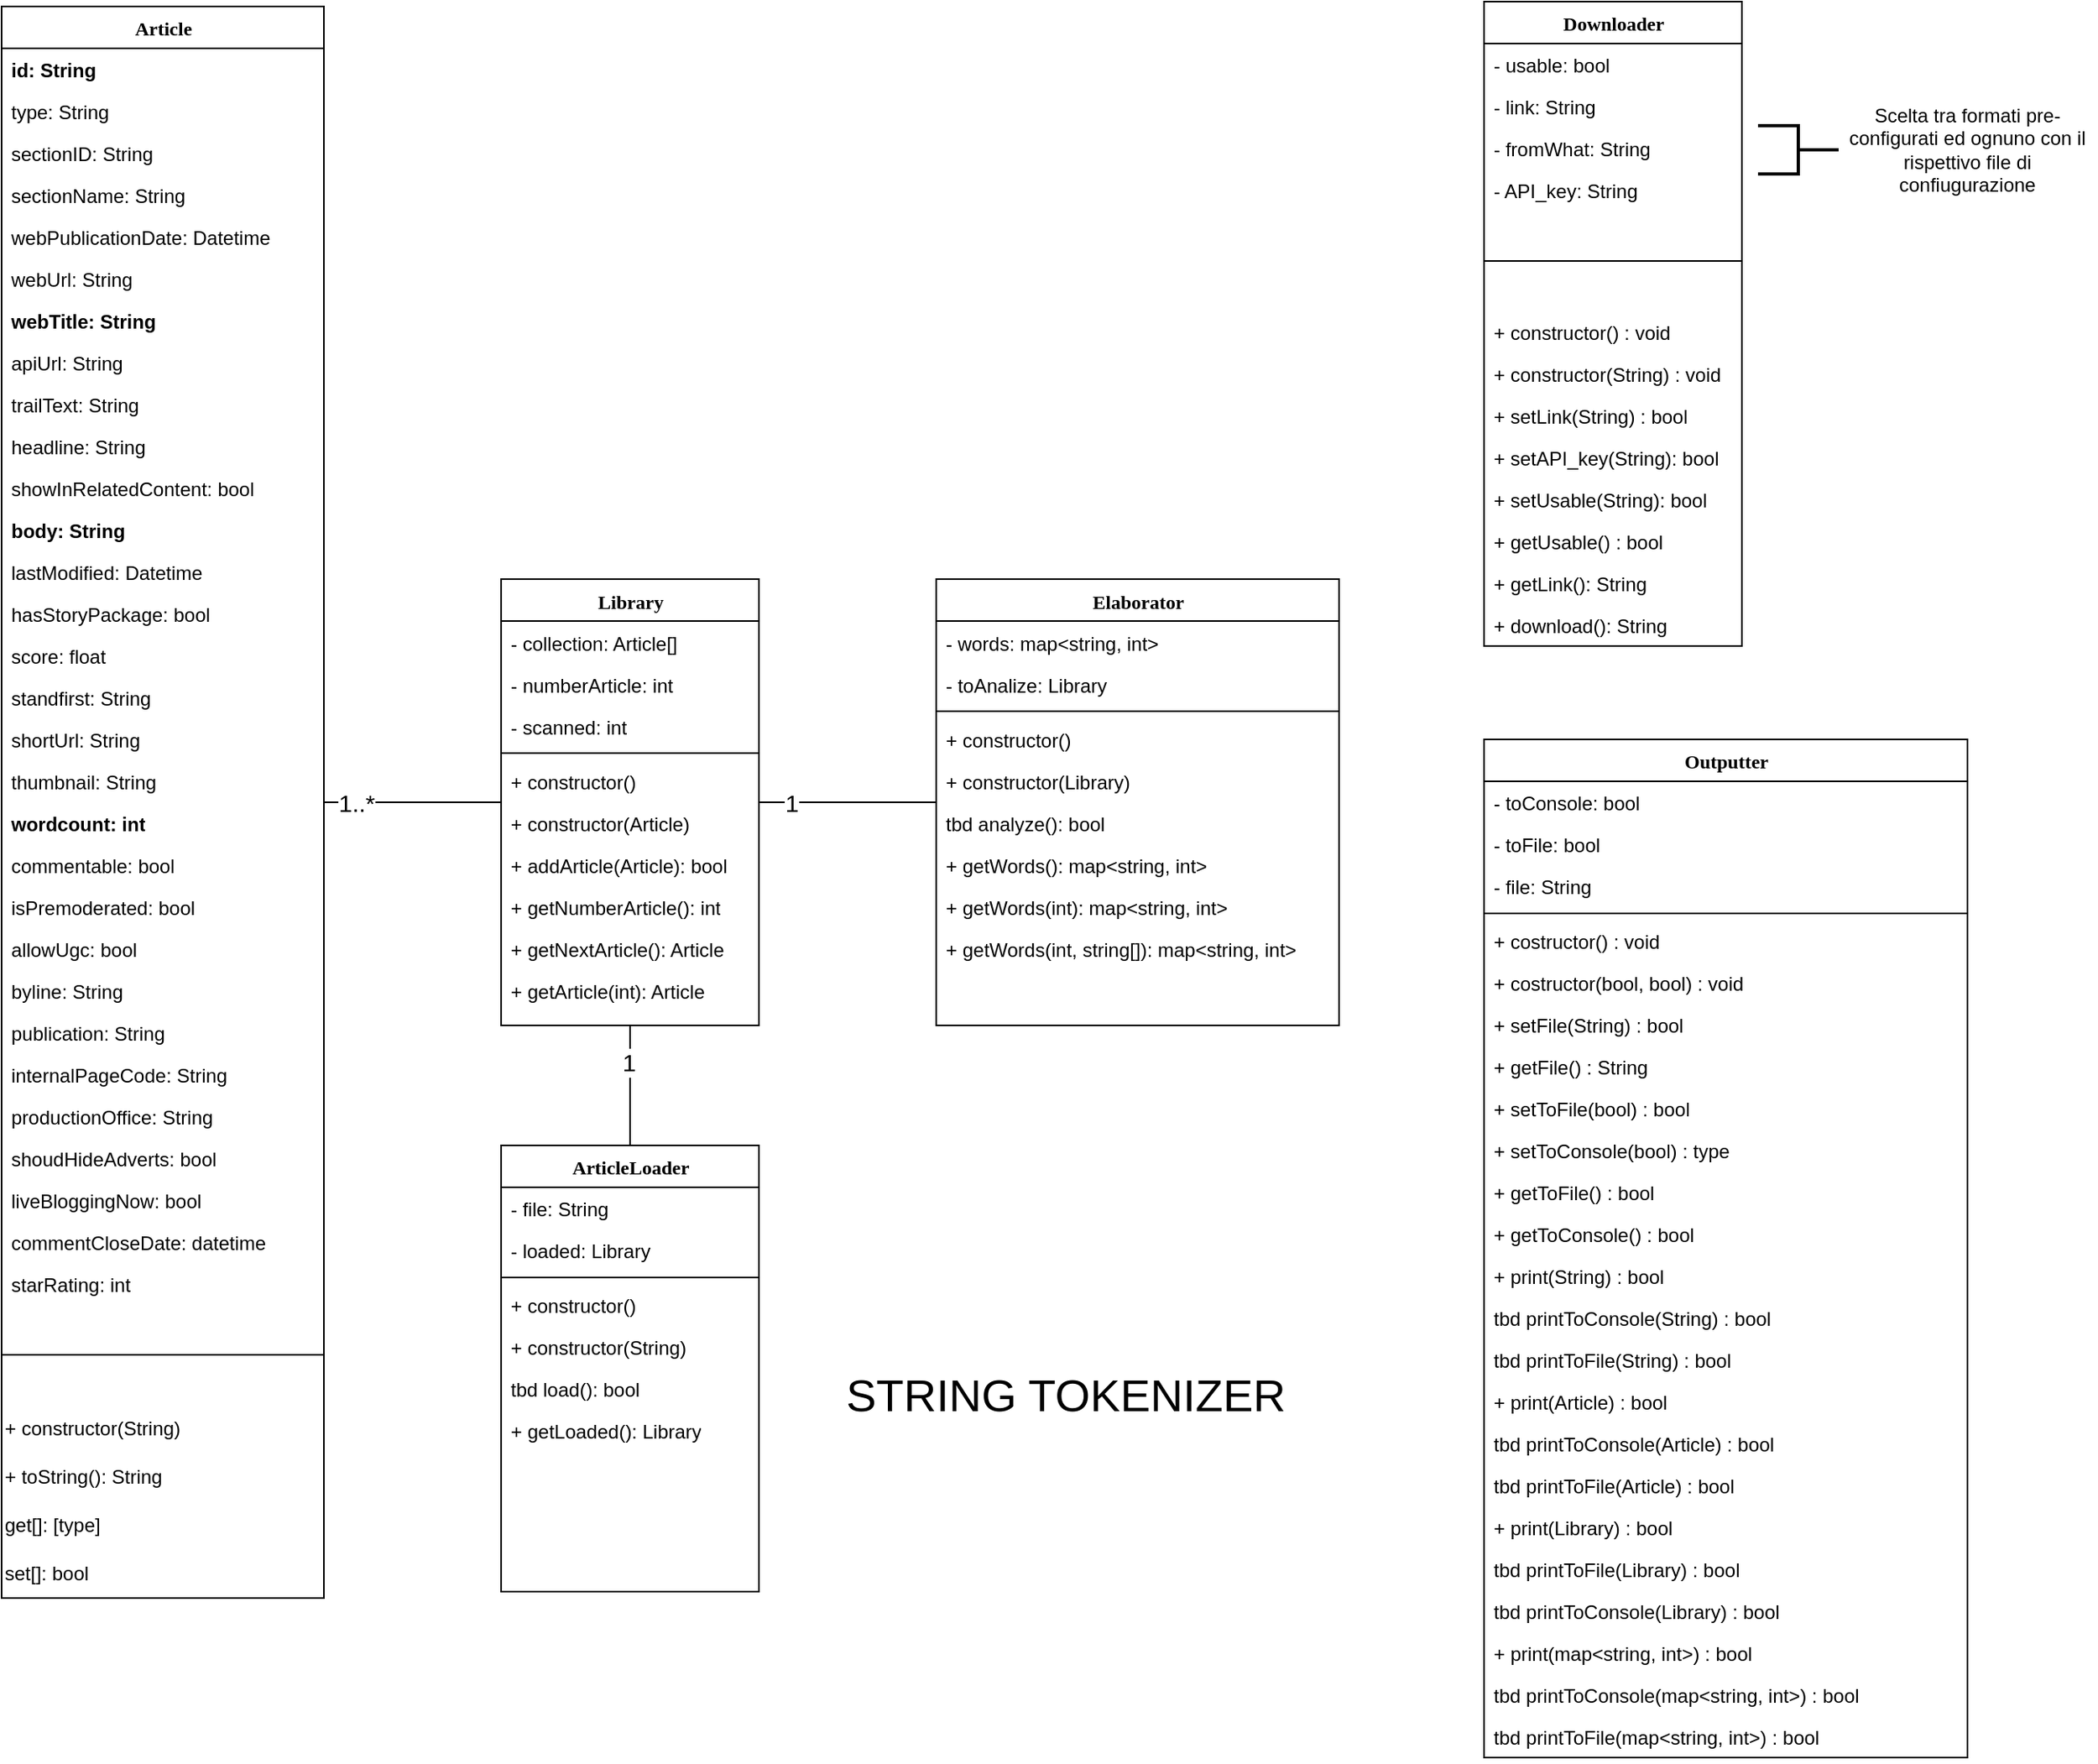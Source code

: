<mxfile version="21.2.7" type="github">
  <diagram name="Page-1" id="9f46799a-70d6-7492-0946-bef42562c5a5">
    <mxGraphModel dx="2074" dy="1051" grid="1" gridSize="10" guides="1" tooltips="1" connect="1" arrows="1" fold="1" page="1" pageScale="1" pageWidth="1100" pageHeight="850" background="none" math="0" shadow="0">
      <root>
        <mxCell id="0" />
        <mxCell id="1" parent="0" />
        <mxCell id="78961159f06e98e8-17" value="Downloader" style="swimlane;html=1;fontStyle=1;align=center;verticalAlign=top;childLayout=stackLayout;horizontal=1;startSize=26;horizontalStack=0;resizeParent=1;resizeLast=0;collapsible=1;marginBottom=0;swimlaneFillColor=#ffffff;rounded=0;shadow=0;comic=0;labelBackgroundColor=none;strokeWidth=1;fillColor=none;fontFamily=Verdana;fontSize=12" parent="1" vertex="1">
          <mxGeometry x="1110" y="80" width="160" height="400" as="geometry">
            <mxRectangle x="90" y="83" width="120" height="30" as="alternateBounds" />
          </mxGeometry>
        </mxCell>
        <mxCell id="78961159f06e98e8-21" value="- usable: bool" style="text;html=1;strokeColor=none;fillColor=none;align=left;verticalAlign=top;spacingLeft=4;spacingRight=4;whiteSpace=wrap;overflow=hidden;rotatable=0;points=[[0,0.5],[1,0.5]];portConstraint=eastwest;" parent="78961159f06e98e8-17" vertex="1">
          <mxGeometry y="26" width="160" height="26" as="geometry" />
        </mxCell>
        <mxCell id="78961159f06e98e8-23" value="- link: String" style="text;html=1;strokeColor=none;fillColor=none;align=left;verticalAlign=top;spacingLeft=4;spacingRight=4;whiteSpace=wrap;overflow=hidden;rotatable=0;points=[[0,0.5],[1,0.5]];portConstraint=eastwest;" parent="78961159f06e98e8-17" vertex="1">
          <mxGeometry y="52" width="160" height="26" as="geometry" />
        </mxCell>
        <mxCell id="8sCjApHdLS3MO6E08IOd-112" value="- fromWhat: String" style="text;html=1;strokeColor=none;fillColor=none;align=left;verticalAlign=top;spacingLeft=4;spacingRight=4;whiteSpace=wrap;overflow=hidden;rotatable=0;points=[[0,0.5],[1,0.5]];portConstraint=eastwest;" parent="78961159f06e98e8-17" vertex="1">
          <mxGeometry y="78" width="160" height="26" as="geometry" />
        </mxCell>
        <mxCell id="8sCjApHdLS3MO6E08IOd-110" value="- API_key: String" style="text;html=1;strokeColor=none;fillColor=none;align=left;verticalAlign=top;spacingLeft=4;spacingRight=4;whiteSpace=wrap;overflow=hidden;rotatable=0;points=[[0,0.5],[1,0.5]];portConstraint=eastwest;" parent="78961159f06e98e8-17" vertex="1">
          <mxGeometry y="104" width="160" height="26" as="geometry" />
        </mxCell>
        <mxCell id="78961159f06e98e8-19" value="" style="line;html=1;strokeWidth=1;fillColor=none;align=left;verticalAlign=middle;spacingTop=-1;spacingLeft=3;spacingRight=3;rotatable=0;labelPosition=right;points=[];portConstraint=eastwest;" parent="78961159f06e98e8-17" vertex="1">
          <mxGeometry y="130" width="160" height="62" as="geometry" />
        </mxCell>
        <mxCell id="78961159f06e98e8-20" value="+ constructor() : void" style="text;html=1;strokeColor=none;fillColor=none;align=left;verticalAlign=top;spacingLeft=4;spacingRight=4;whiteSpace=wrap;overflow=hidden;rotatable=0;points=[[0,0.5],[1,0.5]];portConstraint=eastwest;" parent="78961159f06e98e8-17" vertex="1">
          <mxGeometry y="192" width="160" height="26" as="geometry" />
        </mxCell>
        <mxCell id="78961159f06e98e8-27" value="+ constructor(String) : void" style="text;html=1;strokeColor=none;fillColor=none;align=left;verticalAlign=top;spacingLeft=4;spacingRight=4;whiteSpace=wrap;overflow=hidden;rotatable=0;points=[[0,0.5],[1,0.5]];portConstraint=eastwest;" parent="78961159f06e98e8-17" vertex="1">
          <mxGeometry y="218" width="160" height="26" as="geometry" />
        </mxCell>
        <mxCell id="8sCjApHdLS3MO6E08IOd-1" value="+ setLink(String) : bool" style="text;html=1;strokeColor=none;fillColor=none;align=left;verticalAlign=top;spacingLeft=4;spacingRight=4;whiteSpace=wrap;overflow=hidden;rotatable=0;points=[[0,0.5],[1,0.5]];portConstraint=eastwest;" parent="78961159f06e98e8-17" vertex="1">
          <mxGeometry y="244" width="160" height="26" as="geometry" />
        </mxCell>
        <mxCell id="8sCjApHdLS3MO6E08IOd-120" value="+ setAPI_key(String): bool" style="text;html=1;strokeColor=none;fillColor=none;align=left;verticalAlign=top;spacingLeft=4;spacingRight=4;whiteSpace=wrap;overflow=hidden;rotatable=0;points=[[0,0.5],[1,0.5]];portConstraint=eastwest;" parent="78961159f06e98e8-17" vertex="1">
          <mxGeometry y="270" width="160" height="26" as="geometry" />
        </mxCell>
        <mxCell id="8sCjApHdLS3MO6E08IOd-5" value="+ setUsable(String): bool" style="text;html=1;strokeColor=none;fillColor=none;align=left;verticalAlign=top;spacingLeft=4;spacingRight=4;whiteSpace=wrap;overflow=hidden;rotatable=0;points=[[0,0.5],[1,0.5]];portConstraint=eastwest;" parent="78961159f06e98e8-17" vertex="1">
          <mxGeometry y="296" width="160" height="26" as="geometry" />
        </mxCell>
        <mxCell id="8sCjApHdLS3MO6E08IOd-6" value="+ getUsable() : bool" style="text;html=1;strokeColor=none;fillColor=none;align=left;verticalAlign=top;spacingLeft=4;spacingRight=4;whiteSpace=wrap;overflow=hidden;rotatable=0;points=[[0,0.5],[1,0.5]];portConstraint=eastwest;" parent="78961159f06e98e8-17" vertex="1">
          <mxGeometry y="322" width="160" height="26" as="geometry" />
        </mxCell>
        <mxCell id="8sCjApHdLS3MO6E08IOd-7" value="+ getLink(): String" style="text;html=1;strokeColor=none;fillColor=none;align=left;verticalAlign=top;spacingLeft=4;spacingRight=4;whiteSpace=wrap;overflow=hidden;rotatable=0;points=[[0,0.5],[1,0.5]];portConstraint=eastwest;" parent="78961159f06e98e8-17" vertex="1">
          <mxGeometry y="348" width="160" height="26" as="geometry" />
        </mxCell>
        <mxCell id="8sCjApHdLS3MO6E08IOd-9" value="+ download(): String" style="text;html=1;strokeColor=none;fillColor=none;align=left;verticalAlign=top;spacingLeft=4;spacingRight=4;whiteSpace=wrap;overflow=hidden;rotatable=0;points=[[0,0.5],[1,0.5]];portConstraint=eastwest;" parent="78961159f06e98e8-17" vertex="1">
          <mxGeometry y="374" width="160" height="26" as="geometry" />
        </mxCell>
        <mxCell id="78961159f06e98e8-30" value="Elaborator" style="swimlane;html=1;fontStyle=1;align=center;verticalAlign=top;childLayout=stackLayout;horizontal=1;startSize=26;horizontalStack=0;resizeParent=1;resizeLast=0;collapsible=1;marginBottom=0;swimlaneFillColor=#ffffff;rounded=0;shadow=0;comic=0;labelBackgroundColor=none;strokeWidth=1;fillColor=none;fontFamily=Verdana;fontSize=12" parent="1" vertex="1">
          <mxGeometry x="770" y="438.5" width="250" height="277" as="geometry" />
        </mxCell>
        <mxCell id="78961159f06e98e8-31" value="- words: map&amp;lt;string, int&amp;gt;" style="text;html=1;strokeColor=none;fillColor=none;align=left;verticalAlign=top;spacingLeft=4;spacingRight=4;whiteSpace=wrap;overflow=hidden;rotatable=0;points=[[0,0.5],[1,0.5]];portConstraint=eastwest;" parent="78961159f06e98e8-30" vertex="1">
          <mxGeometry y="26" width="250" height="26" as="geometry" />
        </mxCell>
        <mxCell id="78961159f06e98e8-32" value="- toAnalize: Library" style="text;html=1;strokeColor=none;fillColor=none;align=left;verticalAlign=top;spacingLeft=4;spacingRight=4;whiteSpace=wrap;overflow=hidden;rotatable=0;points=[[0,0.5],[1,0.5]];portConstraint=eastwest;" parent="78961159f06e98e8-30" vertex="1">
          <mxGeometry y="52" width="250" height="26" as="geometry" />
        </mxCell>
        <mxCell id="78961159f06e98e8-38" value="" style="line;html=1;strokeWidth=1;fillColor=none;align=left;verticalAlign=middle;spacingTop=-1;spacingLeft=3;spacingRight=3;rotatable=0;labelPosition=right;points=[];portConstraint=eastwest;" parent="78961159f06e98e8-30" vertex="1">
          <mxGeometry y="78" width="250" height="8" as="geometry" />
        </mxCell>
        <mxCell id="78961159f06e98e8-39" value="+ constructor()" style="text;html=1;strokeColor=none;fillColor=none;align=left;verticalAlign=top;spacingLeft=4;spacingRight=4;whiteSpace=wrap;overflow=hidden;rotatable=0;points=[[0,0.5],[1,0.5]];portConstraint=eastwest;" parent="78961159f06e98e8-30" vertex="1">
          <mxGeometry y="86" width="250" height="26" as="geometry" />
        </mxCell>
        <mxCell id="78961159f06e98e8-40" value="+ constructor(Library)" style="text;html=1;strokeColor=none;fillColor=none;align=left;verticalAlign=top;spacingLeft=4;spacingRight=4;whiteSpace=wrap;overflow=hidden;rotatable=0;points=[[0,0.5],[1,0.5]];portConstraint=eastwest;" parent="78961159f06e98e8-30" vertex="1">
          <mxGeometry y="112" width="250" height="26" as="geometry" />
        </mxCell>
        <mxCell id="8sCjApHdLS3MO6E08IOd-157" value="tbd analyze(): bool" style="text;html=1;strokeColor=none;fillColor=none;align=left;verticalAlign=top;spacingLeft=4;spacingRight=4;whiteSpace=wrap;overflow=hidden;rotatable=0;points=[[0,0.5],[1,0.5]];portConstraint=eastwest;" parent="78961159f06e98e8-30" vertex="1">
          <mxGeometry y="138" width="250" height="26" as="geometry" />
        </mxCell>
        <mxCell id="8sCjApHdLS3MO6E08IOd-158" value="+ getWords(): map&amp;lt;string, int&amp;gt;" style="text;html=1;strokeColor=none;fillColor=none;align=left;verticalAlign=top;spacingLeft=4;spacingRight=4;whiteSpace=wrap;overflow=hidden;rotatable=0;points=[[0,0.5],[1,0.5]];portConstraint=eastwest;" parent="78961159f06e98e8-30" vertex="1">
          <mxGeometry y="164" width="250" height="26" as="geometry" />
        </mxCell>
        <mxCell id="8sCjApHdLS3MO6E08IOd-160" value="+ getWords(int): map&amp;lt;string, int&amp;gt;" style="text;html=1;strokeColor=none;fillColor=none;align=left;verticalAlign=top;spacingLeft=4;spacingRight=4;whiteSpace=wrap;overflow=hidden;rotatable=0;points=[[0,0.5],[1,0.5]];portConstraint=eastwest;" parent="78961159f06e98e8-30" vertex="1">
          <mxGeometry y="190" width="250" height="26" as="geometry" />
        </mxCell>
        <mxCell id="qIOgazq1qThbYiPx0Ele-1" value="+ getWords(int, string[]): map&amp;lt;string, int&amp;gt;" style="text;html=1;strokeColor=none;fillColor=none;align=left;verticalAlign=top;spacingLeft=4;spacingRight=4;whiteSpace=wrap;overflow=hidden;rotatable=0;points=[[0,0.5],[1,0.5]];portConstraint=eastwest;" parent="78961159f06e98e8-30" vertex="1">
          <mxGeometry y="216" width="250" height="26" as="geometry" />
        </mxCell>
        <mxCell id="78961159f06e98e8-43" value="Outputter" style="swimlane;html=1;fontStyle=1;align=center;verticalAlign=top;childLayout=stackLayout;horizontal=1;startSize=26;horizontalStack=0;resizeParent=1;resizeLast=0;collapsible=1;marginBottom=0;swimlaneFillColor=#ffffff;rounded=0;shadow=0;comic=0;labelBackgroundColor=none;strokeWidth=1;fillColor=none;fontFamily=Verdana;fontSize=12" parent="1" vertex="1">
          <mxGeometry x="1110" y="538" width="300" height="632" as="geometry" />
        </mxCell>
        <mxCell id="78961159f06e98e8-44" value="- toConsole: bool" style="text;html=1;strokeColor=none;fillColor=none;align=left;verticalAlign=top;spacingLeft=4;spacingRight=4;whiteSpace=wrap;overflow=hidden;rotatable=0;points=[[0,0.5],[1,0.5]];portConstraint=eastwest;" parent="78961159f06e98e8-43" vertex="1">
          <mxGeometry y="26" width="300" height="26" as="geometry" />
        </mxCell>
        <mxCell id="78961159f06e98e8-45" value="- toFile: bool" style="text;html=1;strokeColor=none;fillColor=none;align=left;verticalAlign=top;spacingLeft=4;spacingRight=4;whiteSpace=wrap;overflow=hidden;rotatable=0;points=[[0,0.5],[1,0.5]];portConstraint=eastwest;" parent="78961159f06e98e8-43" vertex="1">
          <mxGeometry y="52" width="300" height="26" as="geometry" />
        </mxCell>
        <mxCell id="78961159f06e98e8-49" value="- file: String" style="text;html=1;strokeColor=none;fillColor=none;align=left;verticalAlign=top;spacingLeft=4;spacingRight=4;whiteSpace=wrap;overflow=hidden;rotatable=0;points=[[0,0.5],[1,0.5]];portConstraint=eastwest;" parent="78961159f06e98e8-43" vertex="1">
          <mxGeometry y="78" width="300" height="26" as="geometry" />
        </mxCell>
        <mxCell id="78961159f06e98e8-51" value="" style="line;html=1;strokeWidth=1;fillColor=none;align=left;verticalAlign=middle;spacingTop=-1;spacingLeft=3;spacingRight=3;rotatable=0;labelPosition=right;points=[];portConstraint=eastwest;" parent="78961159f06e98e8-43" vertex="1">
          <mxGeometry y="104" width="300" height="8" as="geometry" />
        </mxCell>
        <mxCell id="78961159f06e98e8-52" value="+ costructor() : void" style="text;html=1;strokeColor=none;fillColor=none;align=left;verticalAlign=top;spacingLeft=4;spacingRight=4;whiteSpace=wrap;overflow=hidden;rotatable=0;points=[[0,0.5],[1,0.5]];portConstraint=eastwest;" parent="78961159f06e98e8-43" vertex="1">
          <mxGeometry y="112" width="300" height="26" as="geometry" />
        </mxCell>
        <mxCell id="78961159f06e98e8-53" value="+ costructor(bool, bool) : void" style="text;html=1;strokeColor=none;fillColor=none;align=left;verticalAlign=top;spacingLeft=4;spacingRight=4;whiteSpace=wrap;overflow=hidden;rotatable=0;points=[[0,0.5],[1,0.5]];portConstraint=eastwest;" parent="78961159f06e98e8-43" vertex="1">
          <mxGeometry y="138" width="300" height="26" as="geometry" />
        </mxCell>
        <mxCell id="8sCjApHdLS3MO6E08IOd-11" value="+ setFile(String) : bool" style="text;html=1;strokeColor=none;fillColor=none;align=left;verticalAlign=top;spacingLeft=4;spacingRight=4;whiteSpace=wrap;overflow=hidden;rotatable=0;points=[[0,0.5],[1,0.5]];portConstraint=eastwest;" parent="78961159f06e98e8-43" vertex="1">
          <mxGeometry y="164" width="300" height="26" as="geometry" />
        </mxCell>
        <mxCell id="8sCjApHdLS3MO6E08IOd-13" value="+ getFile() : String" style="text;html=1;strokeColor=none;fillColor=none;align=left;verticalAlign=top;spacingLeft=4;spacingRight=4;whiteSpace=wrap;overflow=hidden;rotatable=0;points=[[0,0.5],[1,0.5]];portConstraint=eastwest;" parent="78961159f06e98e8-43" vertex="1">
          <mxGeometry y="190" width="300" height="26" as="geometry" />
        </mxCell>
        <mxCell id="8sCjApHdLS3MO6E08IOd-14" value="+ setToFile(bool) : bool" style="text;html=1;strokeColor=none;fillColor=none;align=left;verticalAlign=top;spacingLeft=4;spacingRight=4;whiteSpace=wrap;overflow=hidden;rotatable=0;points=[[0,0.5],[1,0.5]];portConstraint=eastwest;" parent="78961159f06e98e8-43" vertex="1">
          <mxGeometry y="216" width="300" height="26" as="geometry" />
        </mxCell>
        <mxCell id="8sCjApHdLS3MO6E08IOd-15" value="+ setToConsole(bool) : type" style="text;html=1;strokeColor=none;fillColor=none;align=left;verticalAlign=top;spacingLeft=4;spacingRight=4;whiteSpace=wrap;overflow=hidden;rotatable=0;points=[[0,0.5],[1,0.5]];portConstraint=eastwest;" parent="78961159f06e98e8-43" vertex="1">
          <mxGeometry y="242" width="300" height="26" as="geometry" />
        </mxCell>
        <mxCell id="8sCjApHdLS3MO6E08IOd-16" value="+ getToFile() : bool" style="text;html=1;strokeColor=none;fillColor=none;align=left;verticalAlign=top;spacingLeft=4;spacingRight=4;whiteSpace=wrap;overflow=hidden;rotatable=0;points=[[0,0.5],[1,0.5]];portConstraint=eastwest;" parent="78961159f06e98e8-43" vertex="1">
          <mxGeometry y="268" width="300" height="26" as="geometry" />
        </mxCell>
        <mxCell id="8sCjApHdLS3MO6E08IOd-17" value="+ getToConsole() : bool" style="text;html=1;strokeColor=none;fillColor=none;align=left;verticalAlign=top;spacingLeft=4;spacingRight=4;whiteSpace=wrap;overflow=hidden;rotatable=0;points=[[0,0.5],[1,0.5]];portConstraint=eastwest;" parent="78961159f06e98e8-43" vertex="1">
          <mxGeometry y="294" width="300" height="26" as="geometry" />
        </mxCell>
        <mxCell id="8sCjApHdLS3MO6E08IOd-18" value="+ print(String) : bool" style="text;html=1;strokeColor=none;fillColor=none;align=left;verticalAlign=top;spacingLeft=4;spacingRight=4;whiteSpace=wrap;overflow=hidden;rotatable=0;points=[[0,0.5],[1,0.5]];portConstraint=eastwest;" parent="78961159f06e98e8-43" vertex="1">
          <mxGeometry y="320" width="300" height="26" as="geometry" />
        </mxCell>
        <mxCell id="8sCjApHdLS3MO6E08IOd-19" value="tbd printToConsole(String) : bool" style="text;html=1;strokeColor=none;fillColor=none;align=left;verticalAlign=top;spacingLeft=4;spacingRight=4;whiteSpace=wrap;overflow=hidden;rotatable=0;points=[[0,0.5],[1,0.5]];portConstraint=eastwest;" parent="78961159f06e98e8-43" vertex="1">
          <mxGeometry y="346" width="300" height="26" as="geometry" />
        </mxCell>
        <mxCell id="8sCjApHdLS3MO6E08IOd-20" value="tbd printToFile(String) : bool" style="text;html=1;strokeColor=none;fillColor=none;align=left;verticalAlign=top;spacingLeft=4;spacingRight=4;whiteSpace=wrap;overflow=hidden;rotatable=0;points=[[0,0.5],[1,0.5]];portConstraint=eastwest;" parent="78961159f06e98e8-43" vertex="1">
          <mxGeometry y="372" width="300" height="26" as="geometry" />
        </mxCell>
        <mxCell id="8sCjApHdLS3MO6E08IOd-21" value="+ print(Article) : bool" style="text;html=1;strokeColor=none;fillColor=none;align=left;verticalAlign=top;spacingLeft=4;spacingRight=4;whiteSpace=wrap;overflow=hidden;rotatable=0;points=[[0,0.5],[1,0.5]];portConstraint=eastwest;" parent="78961159f06e98e8-43" vertex="1">
          <mxGeometry y="398" width="300" height="26" as="geometry" />
        </mxCell>
        <mxCell id="8sCjApHdLS3MO6E08IOd-22" value="tbd printToConsole(Article) : bool" style="text;html=1;strokeColor=none;fillColor=none;align=left;verticalAlign=top;spacingLeft=4;spacingRight=4;whiteSpace=wrap;overflow=hidden;rotatable=0;points=[[0,0.5],[1,0.5]];portConstraint=eastwest;" parent="78961159f06e98e8-43" vertex="1">
          <mxGeometry y="424" width="300" height="26" as="geometry" />
        </mxCell>
        <mxCell id="8sCjApHdLS3MO6E08IOd-23" value="tbd printToFile(Article) : bool" style="text;html=1;strokeColor=none;fillColor=none;align=left;verticalAlign=top;spacingLeft=4;spacingRight=4;whiteSpace=wrap;overflow=hidden;rotatable=0;points=[[0,0.5],[1,0.5]];portConstraint=eastwest;" parent="78961159f06e98e8-43" vertex="1">
          <mxGeometry y="450" width="300" height="26" as="geometry" />
        </mxCell>
        <mxCell id="8sCjApHdLS3MO6E08IOd-24" value="+ print(Library) : bool" style="text;html=1;strokeColor=none;fillColor=none;align=left;verticalAlign=top;spacingLeft=4;spacingRight=4;whiteSpace=wrap;overflow=hidden;rotatable=0;points=[[0,0.5],[1,0.5]];portConstraint=eastwest;" parent="78961159f06e98e8-43" vertex="1">
          <mxGeometry y="476" width="300" height="26" as="geometry" />
        </mxCell>
        <mxCell id="8sCjApHdLS3MO6E08IOd-26" value="tbd printToFile(Library) : bool" style="text;html=1;strokeColor=none;fillColor=none;align=left;verticalAlign=top;spacingLeft=4;spacingRight=4;whiteSpace=wrap;overflow=hidden;rotatable=0;points=[[0,0.5],[1,0.5]];portConstraint=eastwest;" parent="78961159f06e98e8-43" vertex="1">
          <mxGeometry y="502" width="300" height="26" as="geometry" />
        </mxCell>
        <mxCell id="8sCjApHdLS3MO6E08IOd-25" value="tbd printToConsole(Library) : bool" style="text;html=1;strokeColor=none;fillColor=none;align=left;verticalAlign=top;spacingLeft=4;spacingRight=4;whiteSpace=wrap;overflow=hidden;rotatable=0;points=[[0,0.5],[1,0.5]];portConstraint=eastwest;" parent="78961159f06e98e8-43" vertex="1">
          <mxGeometry y="528" width="300" height="26" as="geometry" />
        </mxCell>
        <mxCell id="8sCjApHdLS3MO6E08IOd-150" value="+ print(map&amp;lt;string, int&amp;gt;) : bool" style="text;html=1;strokeColor=none;fillColor=none;align=left;verticalAlign=top;spacingLeft=4;spacingRight=4;whiteSpace=wrap;overflow=hidden;rotatable=0;points=[[0,0.5],[1,0.5]];portConstraint=eastwest;" parent="78961159f06e98e8-43" vertex="1">
          <mxGeometry y="554" width="300" height="26" as="geometry" />
        </mxCell>
        <mxCell id="8sCjApHdLS3MO6E08IOd-152" value="tbd printToConsole(map&amp;lt;string, int&amp;gt;) : bool" style="text;html=1;strokeColor=none;fillColor=none;align=left;verticalAlign=top;spacingLeft=4;spacingRight=4;whiteSpace=wrap;overflow=hidden;rotatable=0;points=[[0,0.5],[1,0.5]];portConstraint=eastwest;" parent="78961159f06e98e8-43" vertex="1">
          <mxGeometry y="580" width="300" height="26" as="geometry" />
        </mxCell>
        <mxCell id="8sCjApHdLS3MO6E08IOd-151" value="tbd printToFile(map&amp;lt;string, int&amp;gt;) : bool" style="text;html=1;strokeColor=none;fillColor=none;align=left;verticalAlign=top;spacingLeft=4;spacingRight=4;whiteSpace=wrap;overflow=hidden;rotatable=0;points=[[0,0.5],[1,0.5]];portConstraint=eastwest;" parent="78961159f06e98e8-43" vertex="1">
          <mxGeometry y="606" width="300" height="26" as="geometry" />
        </mxCell>
        <mxCell id="8sCjApHdLS3MO6E08IOd-31" value="Article" style="swimlane;html=1;fontStyle=1;align=center;verticalAlign=top;childLayout=stackLayout;horizontal=1;startSize=26;horizontalStack=0;resizeParent=1;resizeLast=0;collapsible=1;marginBottom=0;swimlaneFillColor=#ffffff;rounded=0;shadow=0;comic=0;labelBackgroundColor=none;strokeWidth=1;fillColor=none;fontFamily=Verdana;fontSize=12" parent="1" vertex="1">
          <mxGeometry x="190" y="83" width="200" height="988" as="geometry">
            <mxRectangle x="420" y="83" width="120" height="30" as="alternateBounds" />
          </mxGeometry>
        </mxCell>
        <mxCell id="8sCjApHdLS3MO6E08IOd-32" value="id: String" style="text;html=1;strokeColor=none;fillColor=none;align=left;verticalAlign=top;spacingLeft=4;spacingRight=4;whiteSpace=wrap;overflow=hidden;rotatable=0;points=[[0,0.5],[1,0.5]];portConstraint=eastwest;fontStyle=1" parent="8sCjApHdLS3MO6E08IOd-31" vertex="1">
          <mxGeometry y="26" width="200" height="26" as="geometry" />
        </mxCell>
        <mxCell id="8sCjApHdLS3MO6E08IOd-33" value="type: String" style="text;html=1;strokeColor=none;fillColor=none;align=left;verticalAlign=top;spacingLeft=4;spacingRight=4;whiteSpace=wrap;overflow=hidden;rotatable=0;points=[[0,0.5],[1,0.5]];portConstraint=eastwest;" parent="8sCjApHdLS3MO6E08IOd-31" vertex="1">
          <mxGeometry y="52" width="200" height="26" as="geometry" />
        </mxCell>
        <mxCell id="8sCjApHdLS3MO6E08IOd-42" value="sectionID: String" style="text;html=1;strokeColor=none;fillColor=none;align=left;verticalAlign=top;spacingLeft=4;spacingRight=4;whiteSpace=wrap;overflow=hidden;rotatable=0;points=[[0,0.5],[1,0.5]];portConstraint=eastwest;" parent="8sCjApHdLS3MO6E08IOd-31" vertex="1">
          <mxGeometry y="78" width="200" height="26" as="geometry" />
        </mxCell>
        <mxCell id="8sCjApHdLS3MO6E08IOd-47" value="sectionName: String" style="text;html=1;strokeColor=none;fillColor=none;align=left;verticalAlign=top;spacingLeft=4;spacingRight=4;whiteSpace=wrap;overflow=hidden;rotatable=0;points=[[0,0.5],[1,0.5]];portConstraint=eastwest;" parent="8sCjApHdLS3MO6E08IOd-31" vertex="1">
          <mxGeometry y="104" width="200" height="26" as="geometry" />
        </mxCell>
        <mxCell id="8sCjApHdLS3MO6E08IOd-46" value="webPublicationDate: Datetime" style="text;html=1;strokeColor=none;fillColor=none;align=left;verticalAlign=top;spacingLeft=4;spacingRight=4;whiteSpace=wrap;overflow=hidden;rotatable=0;points=[[0,0.5],[1,0.5]];portConstraint=eastwest;" parent="8sCjApHdLS3MO6E08IOd-31" vertex="1">
          <mxGeometry y="130" width="200" height="26" as="geometry" />
        </mxCell>
        <mxCell id="8sCjApHdLS3MO6E08IOd-45" value="webUrl: String" style="text;html=1;strokeColor=none;fillColor=none;align=left;verticalAlign=top;spacingLeft=4;spacingRight=4;whiteSpace=wrap;overflow=hidden;rotatable=0;points=[[0,0.5],[1,0.5]];portConstraint=eastwest;" parent="8sCjApHdLS3MO6E08IOd-31" vertex="1">
          <mxGeometry y="156" width="200" height="26" as="geometry" />
        </mxCell>
        <mxCell id="8sCjApHdLS3MO6E08IOd-104" value="webTitle: String" style="text;html=1;strokeColor=none;fillColor=none;align=left;verticalAlign=top;spacingLeft=4;spacingRight=4;whiteSpace=wrap;overflow=hidden;rotatable=0;points=[[0,0.5],[1,0.5]];portConstraint=eastwest;fontStyle=1" parent="8sCjApHdLS3MO6E08IOd-31" vertex="1">
          <mxGeometry y="182" width="200" height="26" as="geometry" />
        </mxCell>
        <mxCell id="8sCjApHdLS3MO6E08IOd-44" value="apiUrl: String" style="text;html=1;strokeColor=none;fillColor=none;align=left;verticalAlign=top;spacingLeft=4;spacingRight=4;whiteSpace=wrap;overflow=hidden;rotatable=0;points=[[0,0.5],[1,0.5]];portConstraint=eastwest;" parent="8sCjApHdLS3MO6E08IOd-31" vertex="1">
          <mxGeometry y="208" width="200" height="26" as="geometry" />
        </mxCell>
        <mxCell id="8sCjApHdLS3MO6E08IOd-43" value="trailText: String" style="text;html=1;strokeColor=none;fillColor=none;align=left;verticalAlign=top;spacingLeft=4;spacingRight=4;whiteSpace=wrap;overflow=hidden;rotatable=0;points=[[0,0.5],[1,0.5]];portConstraint=eastwest;" parent="8sCjApHdLS3MO6E08IOd-31" vertex="1">
          <mxGeometry y="234" width="200" height="26" as="geometry" />
        </mxCell>
        <mxCell id="8sCjApHdLS3MO6E08IOd-83" value="headline: String" style="text;html=1;strokeColor=none;fillColor=none;align=left;verticalAlign=top;spacingLeft=4;spacingRight=4;whiteSpace=wrap;overflow=hidden;rotatable=0;points=[[0,0.5],[1,0.5]];portConstraint=eastwest;" parent="8sCjApHdLS3MO6E08IOd-31" vertex="1">
          <mxGeometry y="260" width="200" height="26" as="geometry" />
        </mxCell>
        <mxCell id="8sCjApHdLS3MO6E08IOd-90" value="showInRelatedContent: bool" style="text;html=1;strokeColor=none;fillColor=none;align=left;verticalAlign=top;spacingLeft=4;spacingRight=4;whiteSpace=wrap;overflow=hidden;rotatable=0;points=[[0,0.5],[1,0.5]];portConstraint=eastwest;" parent="8sCjApHdLS3MO6E08IOd-31" vertex="1">
          <mxGeometry y="286" width="200" height="26" as="geometry" />
        </mxCell>
        <mxCell id="8sCjApHdLS3MO6E08IOd-89" value="body: String" style="text;html=1;strokeColor=none;fillColor=none;align=left;verticalAlign=top;spacingLeft=4;spacingRight=4;whiteSpace=wrap;overflow=hidden;rotatable=0;points=[[0,0.5],[1,0.5]];portConstraint=eastwest;rounded=0;fontStyle=1" parent="8sCjApHdLS3MO6E08IOd-31" vertex="1">
          <mxGeometry y="312" width="200" height="26" as="geometry" />
        </mxCell>
        <mxCell id="8sCjApHdLS3MO6E08IOd-88" value="lastModified: Datetime" style="text;html=1;strokeColor=none;fillColor=none;align=left;verticalAlign=top;spacingLeft=4;spacingRight=4;whiteSpace=wrap;overflow=hidden;rotatable=0;points=[[0,0.5],[1,0.5]];portConstraint=eastwest;" parent="8sCjApHdLS3MO6E08IOd-31" vertex="1">
          <mxGeometry y="338" width="200" height="26" as="geometry" />
        </mxCell>
        <mxCell id="8sCjApHdLS3MO6E08IOd-87" value="hasStoryPackage: bool" style="text;html=1;strokeColor=none;fillColor=none;align=left;verticalAlign=top;spacingLeft=4;spacingRight=4;whiteSpace=wrap;overflow=hidden;rotatable=0;points=[[0,0.5],[1,0.5]];portConstraint=eastwest;" parent="8sCjApHdLS3MO6E08IOd-31" vertex="1">
          <mxGeometry y="364" width="200" height="26" as="geometry" />
        </mxCell>
        <mxCell id="8sCjApHdLS3MO6E08IOd-86" value="score: float" style="text;html=1;strokeColor=none;fillColor=none;align=left;verticalAlign=top;spacingLeft=4;spacingRight=4;whiteSpace=wrap;overflow=hidden;rotatable=0;points=[[0,0.5],[1,0.5]];portConstraint=eastwest;" parent="8sCjApHdLS3MO6E08IOd-31" vertex="1">
          <mxGeometry y="390" width="200" height="26" as="geometry" />
        </mxCell>
        <mxCell id="8sCjApHdLS3MO6E08IOd-85" value="standfirst: String" style="text;html=1;strokeColor=none;fillColor=none;align=left;verticalAlign=top;spacingLeft=4;spacingRight=4;whiteSpace=wrap;overflow=hidden;rotatable=0;points=[[0,0.5],[1,0.5]];portConstraint=eastwest;" parent="8sCjApHdLS3MO6E08IOd-31" vertex="1">
          <mxGeometry y="416" width="200" height="26" as="geometry" />
        </mxCell>
        <mxCell id="8sCjApHdLS3MO6E08IOd-84" value="shortUrl: String" style="text;html=1;strokeColor=none;fillColor=none;align=left;verticalAlign=top;spacingLeft=4;spacingRight=4;whiteSpace=wrap;overflow=hidden;rotatable=0;points=[[0,0.5],[1,0.5]];portConstraint=eastwest;" parent="8sCjApHdLS3MO6E08IOd-31" vertex="1">
          <mxGeometry y="442" width="200" height="26" as="geometry" />
        </mxCell>
        <mxCell id="8sCjApHdLS3MO6E08IOd-91" value="thumbnail: String" style="text;html=1;strokeColor=none;fillColor=none;align=left;verticalAlign=top;spacingLeft=4;spacingRight=4;whiteSpace=wrap;overflow=hidden;rotatable=0;points=[[0,0.5],[1,0.5]];portConstraint=eastwest;" parent="8sCjApHdLS3MO6E08IOd-31" vertex="1">
          <mxGeometry y="468" width="200" height="26" as="geometry" />
        </mxCell>
        <mxCell id="8sCjApHdLS3MO6E08IOd-103" value="wordcount: int" style="text;html=1;strokeColor=none;fillColor=none;align=left;verticalAlign=top;spacingLeft=4;spacingRight=4;whiteSpace=wrap;overflow=hidden;rotatable=0;points=[[0,0.5],[1,0.5]];portConstraint=eastwest;fontStyle=1" parent="8sCjApHdLS3MO6E08IOd-31" vertex="1">
          <mxGeometry y="494" width="200" height="26" as="geometry" />
        </mxCell>
        <mxCell id="8sCjApHdLS3MO6E08IOd-102" value="commentable: bool" style="text;html=1;strokeColor=none;fillColor=none;align=left;verticalAlign=top;spacingLeft=4;spacingRight=4;whiteSpace=wrap;overflow=hidden;rotatable=0;points=[[0,0.5],[1,0.5]];portConstraint=eastwest;" parent="8sCjApHdLS3MO6E08IOd-31" vertex="1">
          <mxGeometry y="520" width="200" height="26" as="geometry" />
        </mxCell>
        <mxCell id="8sCjApHdLS3MO6E08IOd-101" value="isPremoderated: bool" style="text;html=1;strokeColor=none;fillColor=none;align=left;verticalAlign=top;spacingLeft=4;spacingRight=4;whiteSpace=wrap;overflow=hidden;rotatable=0;points=[[0,0.5],[1,0.5]];portConstraint=eastwest;" parent="8sCjApHdLS3MO6E08IOd-31" vertex="1">
          <mxGeometry y="546" width="200" height="26" as="geometry" />
        </mxCell>
        <mxCell id="8sCjApHdLS3MO6E08IOd-100" value="allowUgc: bool" style="text;html=1;strokeColor=none;fillColor=none;align=left;verticalAlign=top;spacingLeft=4;spacingRight=4;whiteSpace=wrap;overflow=hidden;rotatable=0;points=[[0,0.5],[1,0.5]];portConstraint=eastwest;" parent="8sCjApHdLS3MO6E08IOd-31" vertex="1">
          <mxGeometry y="572" width="200" height="26" as="geometry" />
        </mxCell>
        <mxCell id="8sCjApHdLS3MO6E08IOd-99" value="byline: String" style="text;html=1;strokeColor=none;fillColor=none;align=left;verticalAlign=top;spacingLeft=4;spacingRight=4;whiteSpace=wrap;overflow=hidden;rotatable=0;points=[[0,0.5],[1,0.5]];portConstraint=eastwest;" parent="8sCjApHdLS3MO6E08IOd-31" vertex="1">
          <mxGeometry y="598" width="200" height="26" as="geometry" />
        </mxCell>
        <mxCell id="8sCjApHdLS3MO6E08IOd-98" value="publication: String" style="text;html=1;strokeColor=none;fillColor=none;align=left;verticalAlign=top;spacingLeft=4;spacingRight=4;whiteSpace=wrap;overflow=hidden;rotatable=0;points=[[0,0.5],[1,0.5]];portConstraint=eastwest;" parent="8sCjApHdLS3MO6E08IOd-31" vertex="1">
          <mxGeometry y="624" width="200" height="26" as="geometry" />
        </mxCell>
        <mxCell id="8sCjApHdLS3MO6E08IOd-97" value="internalPageCode: String" style="text;html=1;strokeColor=none;fillColor=none;align=left;verticalAlign=top;spacingLeft=4;spacingRight=4;whiteSpace=wrap;overflow=hidden;rotatable=0;points=[[0,0.5],[1,0.5]];portConstraint=eastwest;" parent="8sCjApHdLS3MO6E08IOd-31" vertex="1">
          <mxGeometry y="650" width="200" height="26" as="geometry" />
        </mxCell>
        <mxCell id="8sCjApHdLS3MO6E08IOd-96" value="productionOffice: String" style="text;html=1;strokeColor=none;fillColor=none;align=left;verticalAlign=top;spacingLeft=4;spacingRight=4;whiteSpace=wrap;overflow=hidden;rotatable=0;points=[[0,0.5],[1,0.5]];portConstraint=eastwest;" parent="8sCjApHdLS3MO6E08IOd-31" vertex="1">
          <mxGeometry y="676" width="200" height="26" as="geometry" />
        </mxCell>
        <mxCell id="8sCjApHdLS3MO6E08IOd-95" value="shoudHideAdverts: bool" style="text;html=1;strokeColor=none;fillColor=none;align=left;verticalAlign=top;spacingLeft=4;spacingRight=4;whiteSpace=wrap;overflow=hidden;rotatable=0;points=[[0,0.5],[1,0.5]];portConstraint=eastwest;" parent="8sCjApHdLS3MO6E08IOd-31" vertex="1">
          <mxGeometry y="702" width="200" height="26" as="geometry" />
        </mxCell>
        <mxCell id="8sCjApHdLS3MO6E08IOd-94" value="liveBloggingNow: bool" style="text;html=1;strokeColor=none;fillColor=none;align=left;verticalAlign=top;spacingLeft=4;spacingRight=4;whiteSpace=wrap;overflow=hidden;rotatable=0;points=[[0,0.5],[1,0.5]];portConstraint=eastwest;" parent="8sCjApHdLS3MO6E08IOd-31" vertex="1">
          <mxGeometry y="728" width="200" height="26" as="geometry" />
        </mxCell>
        <mxCell id="8sCjApHdLS3MO6E08IOd-93" value="commentCloseDate: datetime" style="text;html=1;strokeColor=none;fillColor=none;align=left;verticalAlign=top;spacingLeft=4;spacingRight=4;whiteSpace=wrap;overflow=hidden;rotatable=0;points=[[0,0.5],[1,0.5]];portConstraint=eastwest;" parent="8sCjApHdLS3MO6E08IOd-31" vertex="1">
          <mxGeometry y="754" width="200" height="26" as="geometry" />
        </mxCell>
        <mxCell id="8sCjApHdLS3MO6E08IOd-92" value="starRating: int" style="text;html=1;strokeColor=none;fillColor=none;align=left;verticalAlign=top;spacingLeft=4;spacingRight=4;whiteSpace=wrap;overflow=hidden;rotatable=0;points=[[0,0.5],[1,0.5]];portConstraint=eastwest;" parent="8sCjApHdLS3MO6E08IOd-31" vertex="1">
          <mxGeometry y="780" width="200" height="26" as="geometry" />
        </mxCell>
        <mxCell id="8sCjApHdLS3MO6E08IOd-34" value="" style="line;html=1;strokeWidth=1;fillColor=none;align=left;verticalAlign=middle;spacingTop=-1;spacingLeft=3;spacingRight=3;rotatable=0;labelPosition=right;points=[];portConstraint=eastwest;" parent="8sCjApHdLS3MO6E08IOd-31" vertex="1">
          <mxGeometry y="806" width="200" height="62" as="geometry" />
        </mxCell>
        <mxCell id="8sCjApHdLS3MO6E08IOd-108" value="+ constructor(String)" style="text;html=1;strokeColor=none;fillColor=none;align=left;verticalAlign=middle;whiteSpace=wrap;rounded=0;" parent="8sCjApHdLS3MO6E08IOd-31" vertex="1">
          <mxGeometry y="868" width="200" height="30" as="geometry" />
        </mxCell>
        <mxCell id="8sCjApHdLS3MO6E08IOd-109" value="+ toString(): String" style="text;html=1;strokeColor=none;fillColor=none;align=left;verticalAlign=middle;whiteSpace=wrap;rounded=0;" parent="8sCjApHdLS3MO6E08IOd-31" vertex="1">
          <mxGeometry y="898" width="200" height="30" as="geometry" />
        </mxCell>
        <mxCell id="8sCjApHdLS3MO6E08IOd-105" value="get[]: [type]" style="text;html=1;strokeColor=none;fillColor=none;align=left;verticalAlign=middle;whiteSpace=wrap;rounded=0;" parent="8sCjApHdLS3MO6E08IOd-31" vertex="1">
          <mxGeometry y="928" width="200" height="30" as="geometry" />
        </mxCell>
        <mxCell id="8sCjApHdLS3MO6E08IOd-106" value="set[]: bool" style="text;html=1;strokeColor=none;fillColor=none;align=left;verticalAlign=middle;whiteSpace=wrap;rounded=0;" parent="8sCjApHdLS3MO6E08IOd-31" vertex="1">
          <mxGeometry y="958" width="200" height="30" as="geometry" />
        </mxCell>
        <mxCell id="8sCjApHdLS3MO6E08IOd-117" value="" style="strokeWidth=2;html=1;shape=mxgraph.flowchart.annotation_2;align=left;labelPosition=right;pointerEvents=1;direction=west;" parent="1" vertex="1">
          <mxGeometry x="1280" y="157" width="50" height="30" as="geometry" />
        </mxCell>
        <mxCell id="8sCjApHdLS3MO6E08IOd-118" value="Scelta tra formati pre-configurati ed ognuno con il rispettivo file di confiugurazione" style="text;html=1;strokeColor=none;fillColor=none;align=center;verticalAlign=middle;whiteSpace=wrap;rounded=0;" parent="1" vertex="1">
          <mxGeometry x="1330" y="157" width="160" height="30" as="geometry" />
        </mxCell>
        <mxCell id="8sCjApHdLS3MO6E08IOd-121" value="ArticleLoader" style="swimlane;html=1;fontStyle=1;align=center;verticalAlign=top;childLayout=stackLayout;horizontal=1;startSize=26;horizontalStack=0;resizeParent=1;resizeLast=0;collapsible=1;marginBottom=0;swimlaneFillColor=#ffffff;rounded=0;shadow=0;comic=0;labelBackgroundColor=none;strokeWidth=1;fillColor=none;fontFamily=Verdana;fontSize=12" parent="1" vertex="1">
          <mxGeometry x="500" y="790" width="160" height="277" as="geometry" />
        </mxCell>
        <mxCell id="8sCjApHdLS3MO6E08IOd-123" value="- file: String" style="text;html=1;strokeColor=none;fillColor=none;align=left;verticalAlign=top;spacingLeft=4;spacingRight=4;whiteSpace=wrap;overflow=hidden;rotatable=0;points=[[0,0.5],[1,0.5]];portConstraint=eastwest;" parent="8sCjApHdLS3MO6E08IOd-121" vertex="1">
          <mxGeometry y="26" width="160" height="26" as="geometry" />
        </mxCell>
        <mxCell id="8sCjApHdLS3MO6E08IOd-124" value="- loaded: Library" style="text;html=1;strokeColor=none;fillColor=none;align=left;verticalAlign=top;spacingLeft=4;spacingRight=4;whiteSpace=wrap;overflow=hidden;rotatable=0;points=[[0,0.5],[1,0.5]];portConstraint=eastwest;" parent="8sCjApHdLS3MO6E08IOd-121" vertex="1">
          <mxGeometry y="52" width="160" height="26" as="geometry" />
        </mxCell>
        <mxCell id="8sCjApHdLS3MO6E08IOd-128" value="" style="line;html=1;strokeWidth=1;fillColor=none;align=left;verticalAlign=middle;spacingTop=-1;spacingLeft=3;spacingRight=3;rotatable=0;labelPosition=right;points=[];portConstraint=eastwest;" parent="8sCjApHdLS3MO6E08IOd-121" vertex="1">
          <mxGeometry y="78" width="160" height="8" as="geometry" />
        </mxCell>
        <mxCell id="8sCjApHdLS3MO6E08IOd-129" value="+ constructor()" style="text;html=1;strokeColor=none;fillColor=none;align=left;verticalAlign=top;spacingLeft=4;spacingRight=4;whiteSpace=wrap;overflow=hidden;rotatable=0;points=[[0,0.5],[1,0.5]];portConstraint=eastwest;" parent="8sCjApHdLS3MO6E08IOd-121" vertex="1">
          <mxGeometry y="86" width="160" height="26" as="geometry" />
        </mxCell>
        <mxCell id="8sCjApHdLS3MO6E08IOd-154" value="+ constructor(String)" style="text;html=1;strokeColor=none;fillColor=none;align=left;verticalAlign=top;spacingLeft=4;spacingRight=4;whiteSpace=wrap;overflow=hidden;rotatable=0;points=[[0,0.5],[1,0.5]];portConstraint=eastwest;" parent="8sCjApHdLS3MO6E08IOd-121" vertex="1">
          <mxGeometry y="112" width="160" height="26" as="geometry" />
        </mxCell>
        <mxCell id="8sCjApHdLS3MO6E08IOd-156" value="tbd load(): bool" style="text;html=1;strokeColor=none;fillColor=none;align=left;verticalAlign=top;spacingLeft=4;spacingRight=4;whiteSpace=wrap;overflow=hidden;rotatable=0;points=[[0,0.5],[1,0.5]];portConstraint=eastwest;fontStyle=0" parent="8sCjApHdLS3MO6E08IOd-121" vertex="1">
          <mxGeometry y="138" width="160" height="26" as="geometry" />
        </mxCell>
        <mxCell id="8sCjApHdLS3MO6E08IOd-155" value="+ getLoaded(): Library" style="text;html=1;strokeColor=none;fillColor=none;align=left;verticalAlign=top;spacingLeft=4;spacingRight=4;whiteSpace=wrap;overflow=hidden;rotatable=0;points=[[0,0.5],[1,0.5]];portConstraint=eastwest;" parent="8sCjApHdLS3MO6E08IOd-121" vertex="1">
          <mxGeometry y="164" width="160" height="26" as="geometry" />
        </mxCell>
        <mxCell id="8sCjApHdLS3MO6E08IOd-132" value="Library" style="swimlane;html=1;fontStyle=1;align=center;verticalAlign=top;childLayout=stackLayout;horizontal=1;startSize=26;horizontalStack=0;resizeParent=1;resizeLast=0;collapsible=1;marginBottom=0;swimlaneFillColor=#ffffff;rounded=0;shadow=0;comic=0;labelBackgroundColor=none;strokeWidth=1;fillColor=none;fontFamily=Verdana;fontSize=12" parent="1" vertex="1">
          <mxGeometry x="500" y="438.5" width="160" height="277" as="geometry">
            <mxRectangle x="500" y="438.5" width="90" height="30" as="alternateBounds" />
          </mxGeometry>
        </mxCell>
        <mxCell id="8sCjApHdLS3MO6E08IOd-133" value="- collection: Article[]" style="text;html=1;strokeColor=none;fillColor=none;align=left;verticalAlign=top;spacingLeft=4;spacingRight=4;whiteSpace=wrap;overflow=hidden;rotatable=0;points=[[0,0.5],[1,0.5]];portConstraint=eastwest;" parent="8sCjApHdLS3MO6E08IOd-132" vertex="1">
          <mxGeometry y="26" width="160" height="26" as="geometry" />
        </mxCell>
        <mxCell id="8sCjApHdLS3MO6E08IOd-143" value="- numberArticle: int" style="text;html=1;strokeColor=none;fillColor=none;align=left;verticalAlign=top;spacingLeft=4;spacingRight=4;whiteSpace=wrap;overflow=hidden;rotatable=0;points=[[0,0.5],[1,0.5]];portConstraint=eastwest;" parent="8sCjApHdLS3MO6E08IOd-132" vertex="1">
          <mxGeometry y="52" width="160" height="26" as="geometry" />
        </mxCell>
        <mxCell id="8sCjApHdLS3MO6E08IOd-144" value="- scanned: int" style="text;html=1;strokeColor=none;fillColor=none;align=left;verticalAlign=top;spacingLeft=4;spacingRight=4;whiteSpace=wrap;overflow=hidden;rotatable=0;points=[[0,0.5],[1,0.5]];portConstraint=eastwest;" parent="8sCjApHdLS3MO6E08IOd-132" vertex="1">
          <mxGeometry y="78" width="160" height="26" as="geometry" />
        </mxCell>
        <mxCell id="8sCjApHdLS3MO6E08IOd-139" value="" style="line;html=1;strokeWidth=1;fillColor=none;align=left;verticalAlign=middle;spacingTop=-1;spacingLeft=3;spacingRight=3;rotatable=0;labelPosition=right;points=[];portConstraint=eastwest;" parent="8sCjApHdLS3MO6E08IOd-132" vertex="1">
          <mxGeometry y="104" width="160" height="8" as="geometry" />
        </mxCell>
        <mxCell id="8sCjApHdLS3MO6E08IOd-161" value="+ constructor()" style="text;html=1;strokeColor=none;fillColor=none;align=left;verticalAlign=top;spacingLeft=4;spacingRight=4;whiteSpace=wrap;overflow=hidden;rotatable=0;points=[[0,0.5],[1,0.5]];portConstraint=eastwest;" parent="8sCjApHdLS3MO6E08IOd-132" vertex="1">
          <mxGeometry y="112" width="160" height="26" as="geometry" />
        </mxCell>
        <mxCell id="8sCjApHdLS3MO6E08IOd-162" value="+ constructor(Article)" style="text;html=1;strokeColor=none;fillColor=none;align=left;verticalAlign=top;spacingLeft=4;spacingRight=4;whiteSpace=wrap;overflow=hidden;rotatable=0;points=[[0,0.5],[1,0.5]];portConstraint=eastwest;" parent="8sCjApHdLS3MO6E08IOd-132" vertex="1">
          <mxGeometry y="138" width="160" height="26" as="geometry" />
        </mxCell>
        <mxCell id="8sCjApHdLS3MO6E08IOd-145" value="+ addArticle(Article): bool" style="text;html=1;strokeColor=none;fillColor=none;align=left;verticalAlign=top;spacingLeft=4;spacingRight=4;whiteSpace=wrap;overflow=hidden;rotatable=0;points=[[0,0.5],[1,0.5]];portConstraint=eastwest;" parent="8sCjApHdLS3MO6E08IOd-132" vertex="1">
          <mxGeometry y="164" width="160" height="26" as="geometry" />
        </mxCell>
        <mxCell id="8sCjApHdLS3MO6E08IOd-146" value="+ getNumberArticle(): int" style="text;html=1;strokeColor=none;fillColor=none;align=left;verticalAlign=top;spacingLeft=4;spacingRight=4;whiteSpace=wrap;overflow=hidden;rotatable=0;points=[[0,0.5],[1,0.5]];portConstraint=eastwest;" parent="8sCjApHdLS3MO6E08IOd-132" vertex="1">
          <mxGeometry y="190" width="160" height="26" as="geometry" />
        </mxCell>
        <mxCell id="8sCjApHdLS3MO6E08IOd-148" value="+ getNextArticle(): Article" style="text;html=1;strokeColor=none;fillColor=none;align=left;verticalAlign=top;spacingLeft=4;spacingRight=4;whiteSpace=wrap;overflow=hidden;rotatable=0;points=[[0,0.5],[1,0.5]];portConstraint=eastwest;" parent="8sCjApHdLS3MO6E08IOd-132" vertex="1">
          <mxGeometry y="216" width="160" height="26" as="geometry" />
        </mxCell>
        <mxCell id="8sCjApHdLS3MO6E08IOd-149" value="+ getArticle(int): Article" style="text;html=1;strokeColor=none;fillColor=none;align=left;verticalAlign=top;spacingLeft=4;spacingRight=4;whiteSpace=wrap;overflow=hidden;rotatable=0;points=[[0,0.5],[1,0.5]];portConstraint=eastwest;" parent="8sCjApHdLS3MO6E08IOd-132" vertex="1">
          <mxGeometry y="242" width="160" height="26" as="geometry" />
        </mxCell>
        <mxCell id="8sCjApHdLS3MO6E08IOd-176" value="" style="endArrow=none;html=1;rounded=0;" parent="1" source="8sCjApHdLS3MO6E08IOd-31" target="8sCjApHdLS3MO6E08IOd-132" edge="1">
          <mxGeometry width="50" height="50" relative="1" as="geometry">
            <mxPoint x="750" y="680" as="sourcePoint" />
            <mxPoint x="590" y="450" as="targetPoint" />
          </mxGeometry>
        </mxCell>
        <mxCell id="8sCjApHdLS3MO6E08IOd-179" value="1..*" style="edgeLabel;html=1;align=center;verticalAlign=middle;resizable=0;points=[];fontSize=15;" parent="8sCjApHdLS3MO6E08IOd-176" connectable="0" vertex="1">
          <mxGeometry x="0.232" y="2" relative="1" as="geometry">
            <mxPoint x="-48" y="2" as="offset" />
          </mxGeometry>
        </mxCell>
        <mxCell id="8sCjApHdLS3MO6E08IOd-180" value="" style="endArrow=none;html=1;rounded=0;" parent="1" source="8sCjApHdLS3MO6E08IOd-132" target="78961159f06e98e8-30" edge="1">
          <mxGeometry width="50" height="50" relative="1" as="geometry">
            <mxPoint x="500" y="460" as="sourcePoint" />
            <mxPoint x="550" y="410" as="targetPoint" />
          </mxGeometry>
        </mxCell>
        <mxCell id="8sCjApHdLS3MO6E08IOd-183" value="&lt;font style=&quot;font-size: 15px;&quot;&gt;1&lt;/font&gt;" style="edgeLabel;html=1;align=center;verticalAlign=middle;resizable=0;points=[];" parent="8sCjApHdLS3MO6E08IOd-180" connectable="0" vertex="1">
          <mxGeometry x="-0.418" y="1" relative="1" as="geometry">
            <mxPoint x="-12" y="1" as="offset" />
          </mxGeometry>
        </mxCell>
        <mxCell id="8sCjApHdLS3MO6E08IOd-181" value="" style="endArrow=none;html=1;rounded=0;" parent="1" source="8sCjApHdLS3MO6E08IOd-121" target="8sCjApHdLS3MO6E08IOd-132" edge="1">
          <mxGeometry width="50" height="50" relative="1" as="geometry">
            <mxPoint x="750" y="900" as="sourcePoint" />
            <mxPoint x="720" y="640" as="targetPoint" />
          </mxGeometry>
        </mxCell>
        <mxCell id="8sCjApHdLS3MO6E08IOd-182" value="1" style="edgeLabel;html=1;align=center;verticalAlign=middle;resizable=0;points=[];fontSize=15;" parent="8sCjApHdLS3MO6E08IOd-181" connectable="0" vertex="1">
          <mxGeometry x="0.396" y="1" relative="1" as="geometry">
            <mxPoint as="offset" />
          </mxGeometry>
        </mxCell>
        <mxCell id="WDZIwt8k8k6rrcy-admg-1" value="&lt;font style=&quot;font-size: 28px;&quot;&gt;STRING TOKENIZER&lt;br&gt;&lt;/font&gt;" style="text;html=1;align=center;verticalAlign=middle;resizable=0;points=[];autosize=1;strokeColor=none;fillColor=none;" vertex="1" parent="1">
          <mxGeometry x="700" y="920" width="300" height="50" as="geometry" />
        </mxCell>
      </root>
    </mxGraphModel>
  </diagram>
</mxfile>
